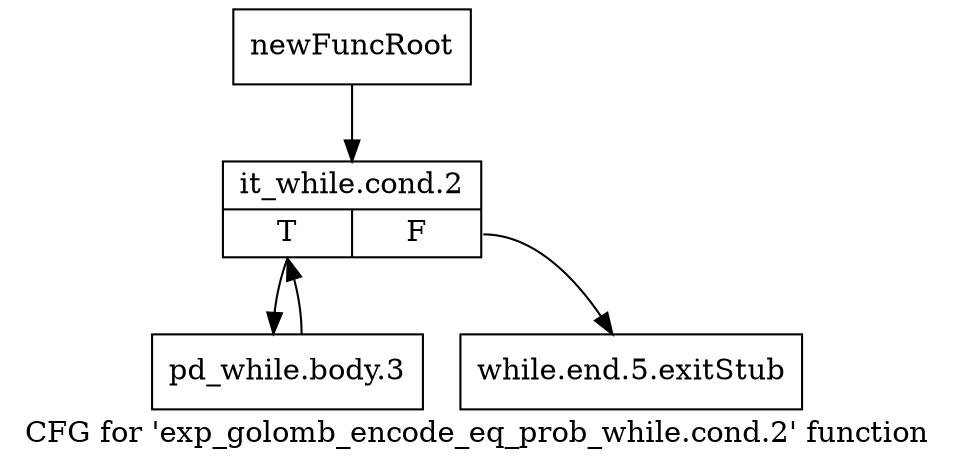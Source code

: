 digraph "CFG for 'exp_golomb_encode_eq_prob_while.cond.2' function" {
	label="CFG for 'exp_golomb_encode_eq_prob_while.cond.2' function";

	Node0x2356cd0 [shape=record,label="{newFuncRoot}"];
	Node0x2356cd0 -> Node0x2356d70;
	Node0x2356d20 [shape=record,label="{while.end.5.exitStub}"];
	Node0x2356d70 [shape=record,label="{it_while.cond.2|{<s0>T|<s1>F}}"];
	Node0x2356d70:s0 -> Node0x2356dc0;
	Node0x2356d70:s1 -> Node0x2356d20;
	Node0x2356dc0 [shape=record,label="{pd_while.body.3}"];
	Node0x2356dc0 -> Node0x2356d70;
}
